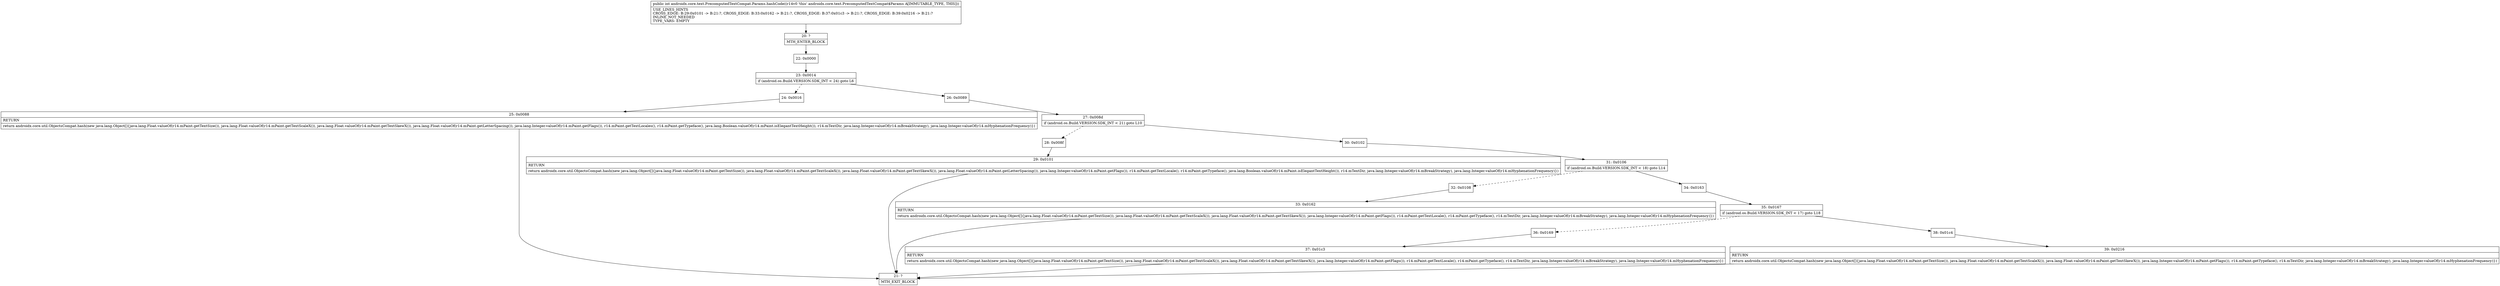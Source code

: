 digraph "CFG forandroidx.core.text.PrecomputedTextCompat.Params.hashCode()I" {
Node_20 [shape=record,label="{20\:\ ?|MTH_ENTER_BLOCK\l}"];
Node_22 [shape=record,label="{22\:\ 0x0000}"];
Node_23 [shape=record,label="{23\:\ 0x0014|if (android.os.Build.VERSION.SDK_INT \< 24) goto L6\l}"];
Node_24 [shape=record,label="{24\:\ 0x0016}"];
Node_25 [shape=record,label="{25\:\ 0x0088|RETURN\l|return androidx.core.util.ObjectsCompat.hash(new java.lang.Object[]\{java.lang.Float.valueOf(r14.mPaint.getTextSize()), java.lang.Float.valueOf(r14.mPaint.getTextScaleX()), java.lang.Float.valueOf(r14.mPaint.getTextSkewX()), java.lang.Float.valueOf(r14.mPaint.getLetterSpacing()), java.lang.Integer.valueOf(r14.mPaint.getFlags()), r14.mPaint.getTextLocales(), r14.mPaint.getTypeface(), java.lang.Boolean.valueOf(r14.mPaint.isElegantTextHeight()), r14.mTextDir, java.lang.Integer.valueOf(r14.mBreakStrategy), java.lang.Integer.valueOf(r14.mHyphenationFrequency)\})\l}"];
Node_21 [shape=record,label="{21\:\ ?|MTH_EXIT_BLOCK\l}"];
Node_26 [shape=record,label="{26\:\ 0x0089}"];
Node_27 [shape=record,label="{27\:\ 0x008d|if (android.os.Build.VERSION.SDK_INT \< 21) goto L10\l}"];
Node_28 [shape=record,label="{28\:\ 0x008f}"];
Node_29 [shape=record,label="{29\:\ 0x0101|RETURN\l|return androidx.core.util.ObjectsCompat.hash(new java.lang.Object[]\{java.lang.Float.valueOf(r14.mPaint.getTextSize()), java.lang.Float.valueOf(r14.mPaint.getTextScaleX()), java.lang.Float.valueOf(r14.mPaint.getTextSkewX()), java.lang.Float.valueOf(r14.mPaint.getLetterSpacing()), java.lang.Integer.valueOf(r14.mPaint.getFlags()), r14.mPaint.getTextLocale(), r14.mPaint.getTypeface(), java.lang.Boolean.valueOf(r14.mPaint.isElegantTextHeight()), r14.mTextDir, java.lang.Integer.valueOf(r14.mBreakStrategy), java.lang.Integer.valueOf(r14.mHyphenationFrequency)\})\l}"];
Node_30 [shape=record,label="{30\:\ 0x0102}"];
Node_31 [shape=record,label="{31\:\ 0x0106|if (android.os.Build.VERSION.SDK_INT \< 18) goto L14\l}"];
Node_32 [shape=record,label="{32\:\ 0x0108}"];
Node_33 [shape=record,label="{33\:\ 0x0162|RETURN\l|return androidx.core.util.ObjectsCompat.hash(new java.lang.Object[]\{java.lang.Float.valueOf(r14.mPaint.getTextSize()), java.lang.Float.valueOf(r14.mPaint.getTextScaleX()), java.lang.Float.valueOf(r14.mPaint.getTextSkewX()), java.lang.Integer.valueOf(r14.mPaint.getFlags()), r14.mPaint.getTextLocale(), r14.mPaint.getTypeface(), r14.mTextDir, java.lang.Integer.valueOf(r14.mBreakStrategy), java.lang.Integer.valueOf(r14.mHyphenationFrequency)\})\l}"];
Node_34 [shape=record,label="{34\:\ 0x0163}"];
Node_35 [shape=record,label="{35\:\ 0x0167|if (android.os.Build.VERSION.SDK_INT \< 17) goto L18\l}"];
Node_36 [shape=record,label="{36\:\ 0x0169}"];
Node_37 [shape=record,label="{37\:\ 0x01c3|RETURN\l|return androidx.core.util.ObjectsCompat.hash(new java.lang.Object[]\{java.lang.Float.valueOf(r14.mPaint.getTextSize()), java.lang.Float.valueOf(r14.mPaint.getTextScaleX()), java.lang.Float.valueOf(r14.mPaint.getTextSkewX()), java.lang.Integer.valueOf(r14.mPaint.getFlags()), r14.mPaint.getTextLocale(), r14.mPaint.getTypeface(), r14.mTextDir, java.lang.Integer.valueOf(r14.mBreakStrategy), java.lang.Integer.valueOf(r14.mHyphenationFrequency)\})\l}"];
Node_38 [shape=record,label="{38\:\ 0x01c4}"];
Node_39 [shape=record,label="{39\:\ 0x0216|RETURN\l|return androidx.core.util.ObjectsCompat.hash(new java.lang.Object[]\{java.lang.Float.valueOf(r14.mPaint.getTextSize()), java.lang.Float.valueOf(r14.mPaint.getTextScaleX()), java.lang.Float.valueOf(r14.mPaint.getTextSkewX()), java.lang.Integer.valueOf(r14.mPaint.getFlags()), r14.mPaint.getTypeface(), r14.mTextDir, java.lang.Integer.valueOf(r14.mBreakStrategy), java.lang.Integer.valueOf(r14.mHyphenationFrequency)\})\l}"];
MethodNode[shape=record,label="{public int androidx.core.text.PrecomputedTextCompat.Params.hashCode((r14v0 'this' androidx.core.text.PrecomputedTextCompat$Params A[IMMUTABLE_TYPE, THIS]))  | USE_LINES_HINTS\lCROSS_EDGE: B:29:0x0101 \-\> B:21:?, CROSS_EDGE: B:33:0x0162 \-\> B:21:?, CROSS_EDGE: B:37:0x01c3 \-\> B:21:?, CROSS_EDGE: B:39:0x0216 \-\> B:21:?\lINLINE_NOT_NEEDED\lTYPE_VARS: EMPTY\l}"];
MethodNode -> Node_20;Node_20 -> Node_22;
Node_22 -> Node_23;
Node_23 -> Node_24[style=dashed];
Node_23 -> Node_26;
Node_24 -> Node_25;
Node_25 -> Node_21;
Node_26 -> Node_27;
Node_27 -> Node_28[style=dashed];
Node_27 -> Node_30;
Node_28 -> Node_29;
Node_29 -> Node_21;
Node_30 -> Node_31;
Node_31 -> Node_32[style=dashed];
Node_31 -> Node_34;
Node_32 -> Node_33;
Node_33 -> Node_21;
Node_34 -> Node_35;
Node_35 -> Node_36[style=dashed];
Node_35 -> Node_38;
Node_36 -> Node_37;
Node_37 -> Node_21;
Node_38 -> Node_39;
Node_39 -> Node_21;
}

